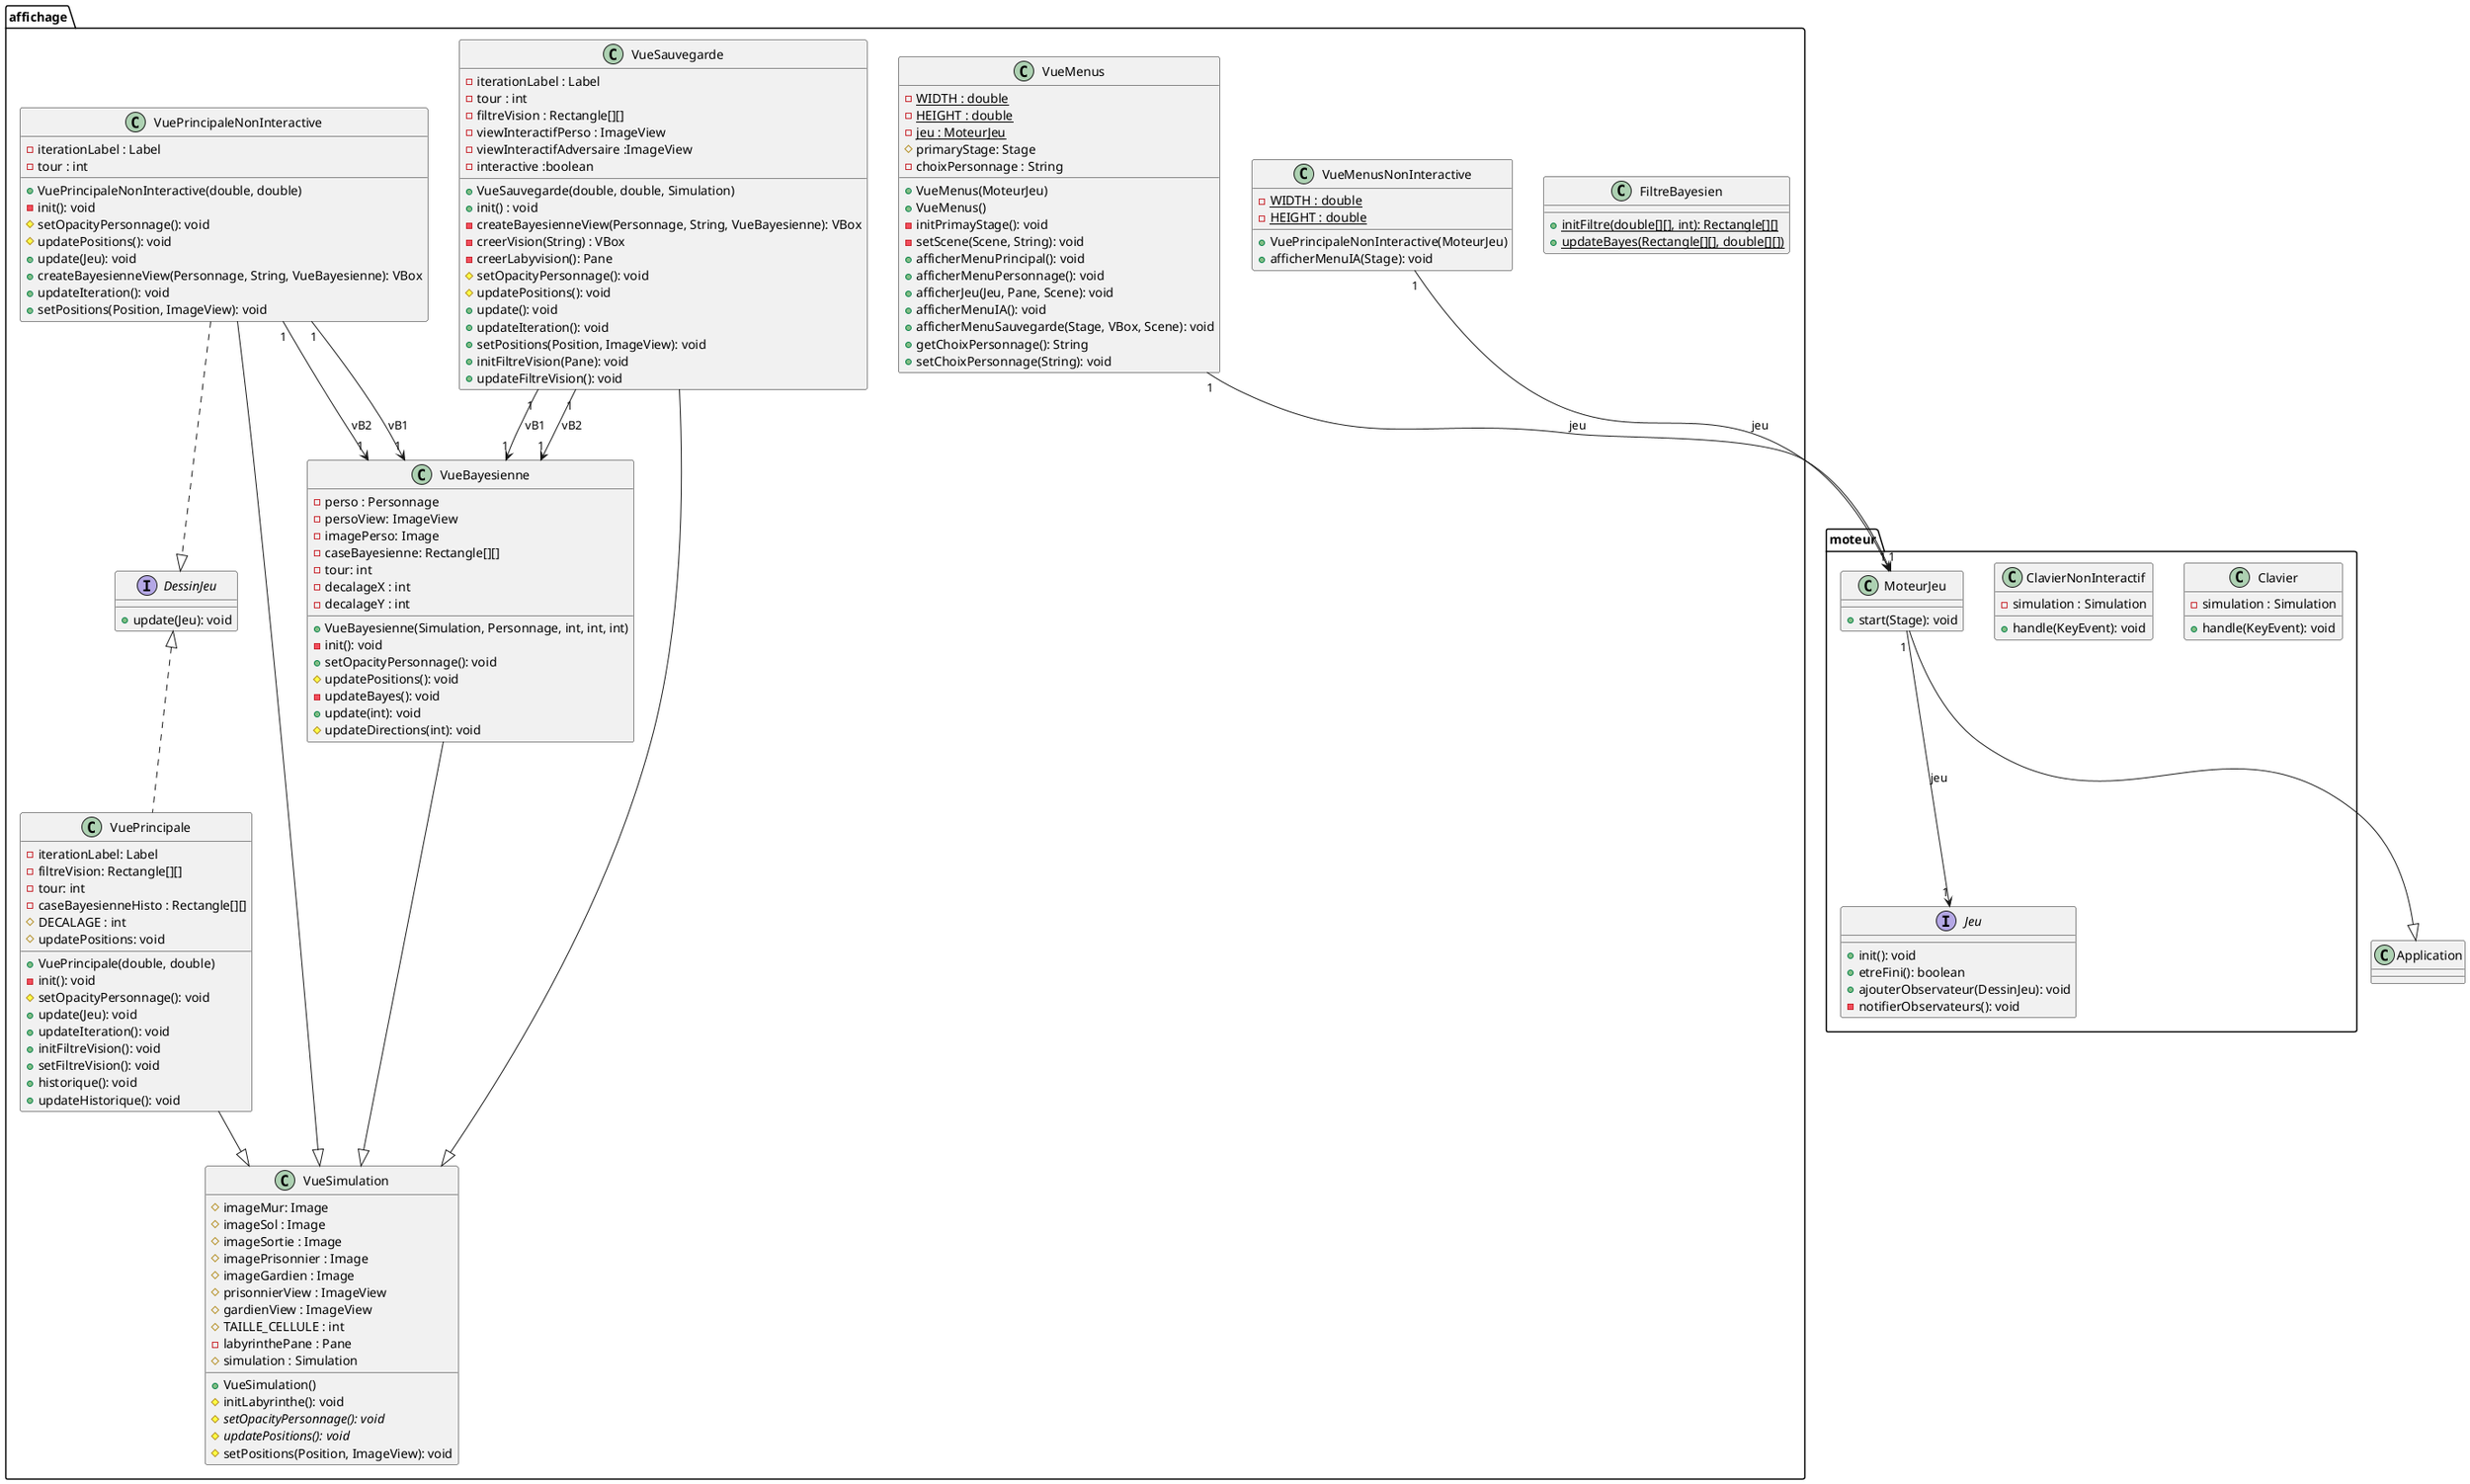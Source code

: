 @startuml

package "moteur"{
  Interface Jeu{
    + init(): void
    + etreFini(): boolean
    + ajouterObservateur(DessinJeu): void
    - notifierObservateurs(): void
  }
  class Clavier{
    - simulation : Simulation
    + handle(KeyEvent): void
  }
  class ClavierNonInteractif{
    - simulation : Simulation
    + handle(KeyEvent): void
  }
  class MoteurJeu{
    + start(Stage): void
  }
}

package "affichage" {
  Interface DessinJeu{
    + update(Jeu): void
  }
  class VueSimulation{
    # imageMur: Image
    # imageSol : Image
    # imageSortie : Image
    # imagePrisonnier : Image
    # imageGardien : Image
    # prisonnierView : ImageView
    # gardienView : ImageView
    # TAILLE_CELLULE : int
    - labyrinthePane : Pane
    # simulation : Simulation
    + VueSimulation()
    # initLabyrinthe(): void
    # {abstract} setOpacityPersonnage(): void
    # {abstract} updatePositions(): void
    # setPositions(Position, ImageView): void
  }
  class FiltreBayesien{
    + {static} initFiltre(double[][], int): Rectangle[][]
    + {static} updateBayes(Rectangle[][], double[][])
  }

  class VuePrincipale{
    - iterationLabel: Label
    - filtreVision: Rectangle[][]
    - tour: int
    - caseBayesienneHisto : Rectangle[][]
    # DECALAGE : int
    + VuePrincipale(double, double)
    - init(): void
    # setOpacityPersonnage(): void
    # updatePositions: void
    + update(Jeu): void
    + updateIteration(): void
    + initFiltreVision(): void
    + setFiltreVision(): void
    + historique(): void
    + updateHistorique(): void
  }

  class VueBayesienne{
      - perso : Personnage
      - persoView: ImageView
      - imagePerso: Image
      - caseBayesienne: Rectangle[][]
      - tour: int
      - decalageX : int
      - decalageY : int
      + VueBayesienne(Simulation, Personnage, int, int, int)
      - init(): void
      + setOpacityPersonnage(): void
      # updatePositions(): void
      - updateBayes(): void
      + update(int): void
      # updateDirections(int): void
  }
  class VuePrincipaleNonInteractive{
    - iterationLabel : Label
    - tour : int
    + VuePrincipaleNonInteractive(double, double)
    - init(): void
    # setOpacityPersonnage(): void
    # updatePositions(): void
    + update(Jeu): void
    + createBayesienneView(Personnage, String, VueBayesienne): VBox
    + updateIteration(): void
    + setPositions(Position, ImageView): void
  }
  class VueMenus{
    - {static} WIDTH : double
    - {static} HEIGHT : double
    - {static} jeu : MoteurJeu
    # primaryStage: Stage
    - choixPersonnage : String
    + VueMenus(MoteurJeu)
    + VueMenus()
    - initPrimayStage(): void
    - setScene(Scene, String): void
    + afficherMenuPrincipal(): void
    + afficherMenuPersonnage(): void
    + afficherJeu(Jeu, Pane, Scene): void
    + afficherMenuIA(): void
    + afficherMenuSauvegarde(Stage, VBox, Scene): void
    + getChoixPersonnage(): String
    + setChoixPersonnage(String): void
  }
  class VueMenusNonInteractive{
    - {static} WIDTH : double
    - {static} HEIGHT : double
    + VuePrincipaleNonInteractive(MoteurJeu)
    + afficherMenuIA(Stage): void
  }
  class VueSauvegarde{
    - iterationLabel : Label
    - tour : int
    - filtreVision : Rectangle[][]
    - viewInteractifPerso : ImageView
    - viewInteractifAdversaire :ImageView
    - interactive :boolean
    + VueSauvegarde(double, double, Simulation)
    + init() : void
    - createBayesienneView(Personnage, String, VueBayesienne): VBox
    - creerVision(String) : VBox
    - creerLabyvision(): Pane
    # setOpacityPersonnage(): void
    # updatePositions(): void
    + update(): void
    + updateIteration(): void
    + setPositions(Position, ImageView): void
    + initFiltreVision(Pane): void
    + updateFiltreVision(): void
  }
}

MoteurJeu --|> Application
MoteurJeu "1" --> "1" Jeu: jeu


DessinJeu <|.. VuePrincipale
VuePrincipale --|> VueSimulation
VueBayesienne --|> VueSimulation
VuePrincipaleNonInteractive --|> VueSimulation
VuePrincipaleNonInteractive ..|> DessinJeu
VueMenus "1" --> "1" MoteurJeu : jeu
VueMenusNonInteractive "1" --> "1" MoteurJeu : jeu
VuePrincipaleNonInteractive "1" --> "1" VueBayesienne: vB1
VuePrincipaleNonInteractive "1" --> "1" VueBayesienne: vB2
VueSauvegarde --|> VueSimulation
VueSauvegarde "1" --> "1" VueBayesienne: vB1
VueSauvegarde "1" --> "1" VueBayesienne: vB2

@enduml